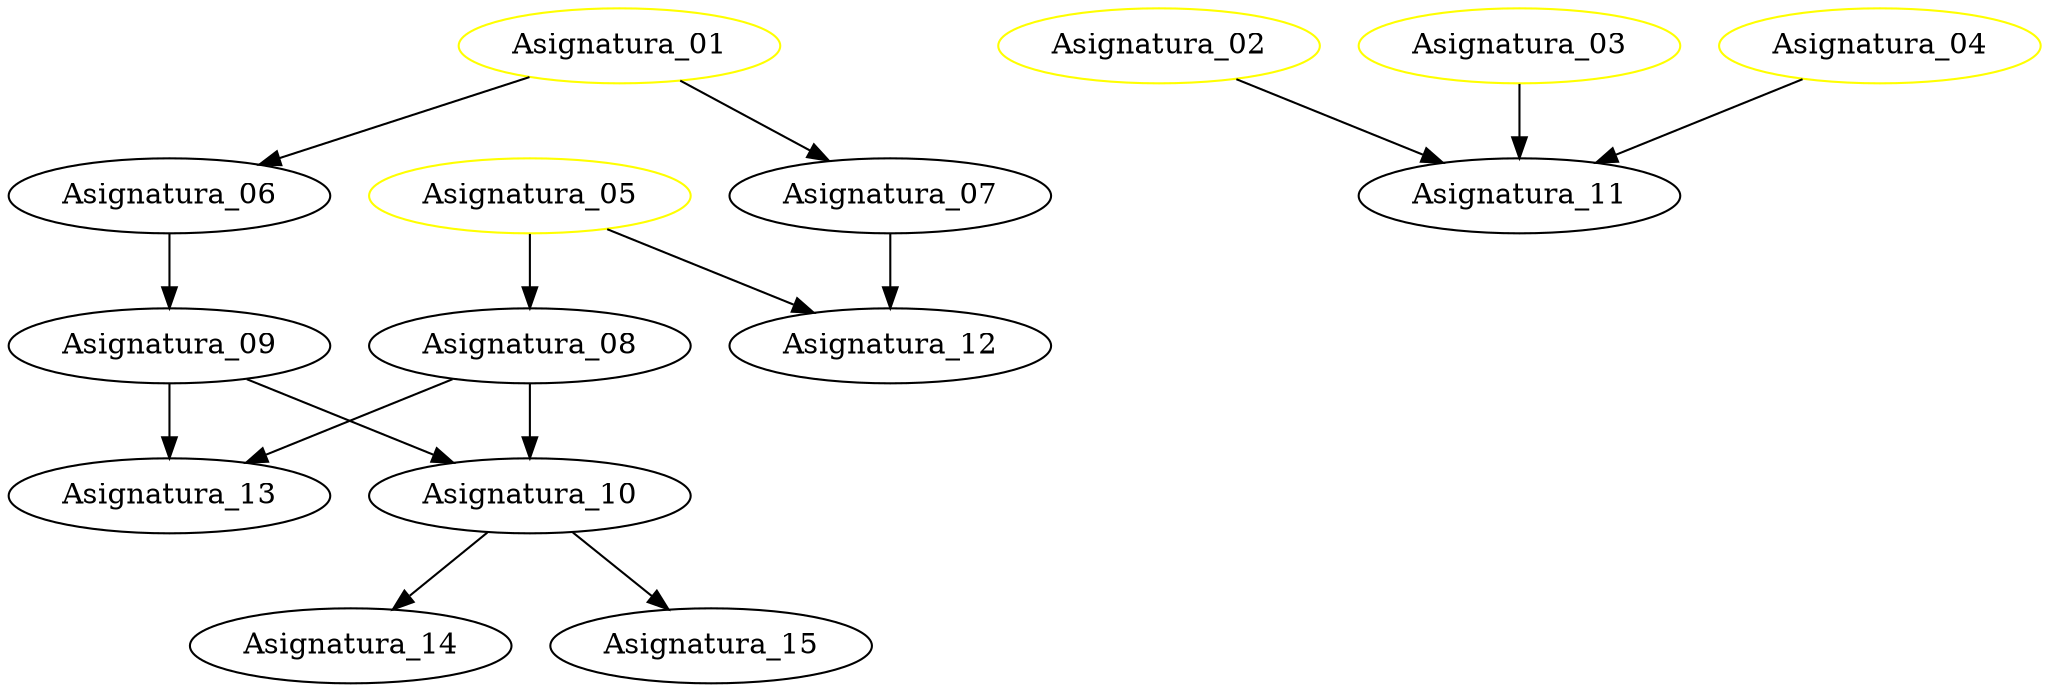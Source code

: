 strict digraph G {
  1 [ color="yellow" label="Asignatura_01" ];
  2 [ color="yellow" label="Asignatura_02" ];
  3 [ color="yellow" label="Asignatura_03" ];
  4 [ color="yellow" label="Asignatura_04" ];
  5 [ color="yellow" label="Asignatura_05" ];
  6 [ color="black" label="Asignatura_06" ];
  7 [ color="black" label="Asignatura_07" ];
  8 [ color="black" label="Asignatura_08" ];
  9 [ color="black" label="Asignatura_09" ];
  10 [ color="black" label="Asignatura_10" ];
  11 [ color="black" label="Asignatura_11" ];
  12 [ color="black" label="Asignatura_12" ];
  13 [ color="black" label="Asignatura_13" ];
  14 [ color="black" label="Asignatura_14" ];
  15 [ color="black" label="Asignatura_15" ];
  1 -> 6 [ style="solid" label="" ];
  1 -> 7 [ style="solid" label="" ];
  5 -> 8 [ style="solid" label="" ];
  6 -> 9 [ style="solid" label="" ];
  8 -> 10 [ style="solid" label="" ];
  9 -> 10 [ style="solid" label="" ];
  2 -> 11 [ style="solid" label="" ];
  3 -> 11 [ style="solid" label="" ];
  4 -> 11 [ style="solid" label="" ];
  5 -> 12 [ style="solid" label="" ];
  7 -> 12 [ style="solid" label="" ];
  8 -> 13 [ style="solid" label="" ];
  9 -> 13 [ style="solid" label="" ];
  10 -> 14 [ style="solid" label="" ];
  10 -> 15 [ style="solid" label="" ];
}
